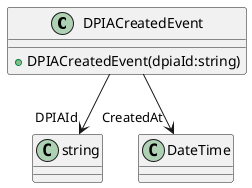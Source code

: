 @startuml
class DPIACreatedEvent {
    + DPIACreatedEvent(dpiaId:string)
}
DPIACreatedEvent --> "DPIAId" string
DPIACreatedEvent --> "CreatedAt" DateTime
@enduml
